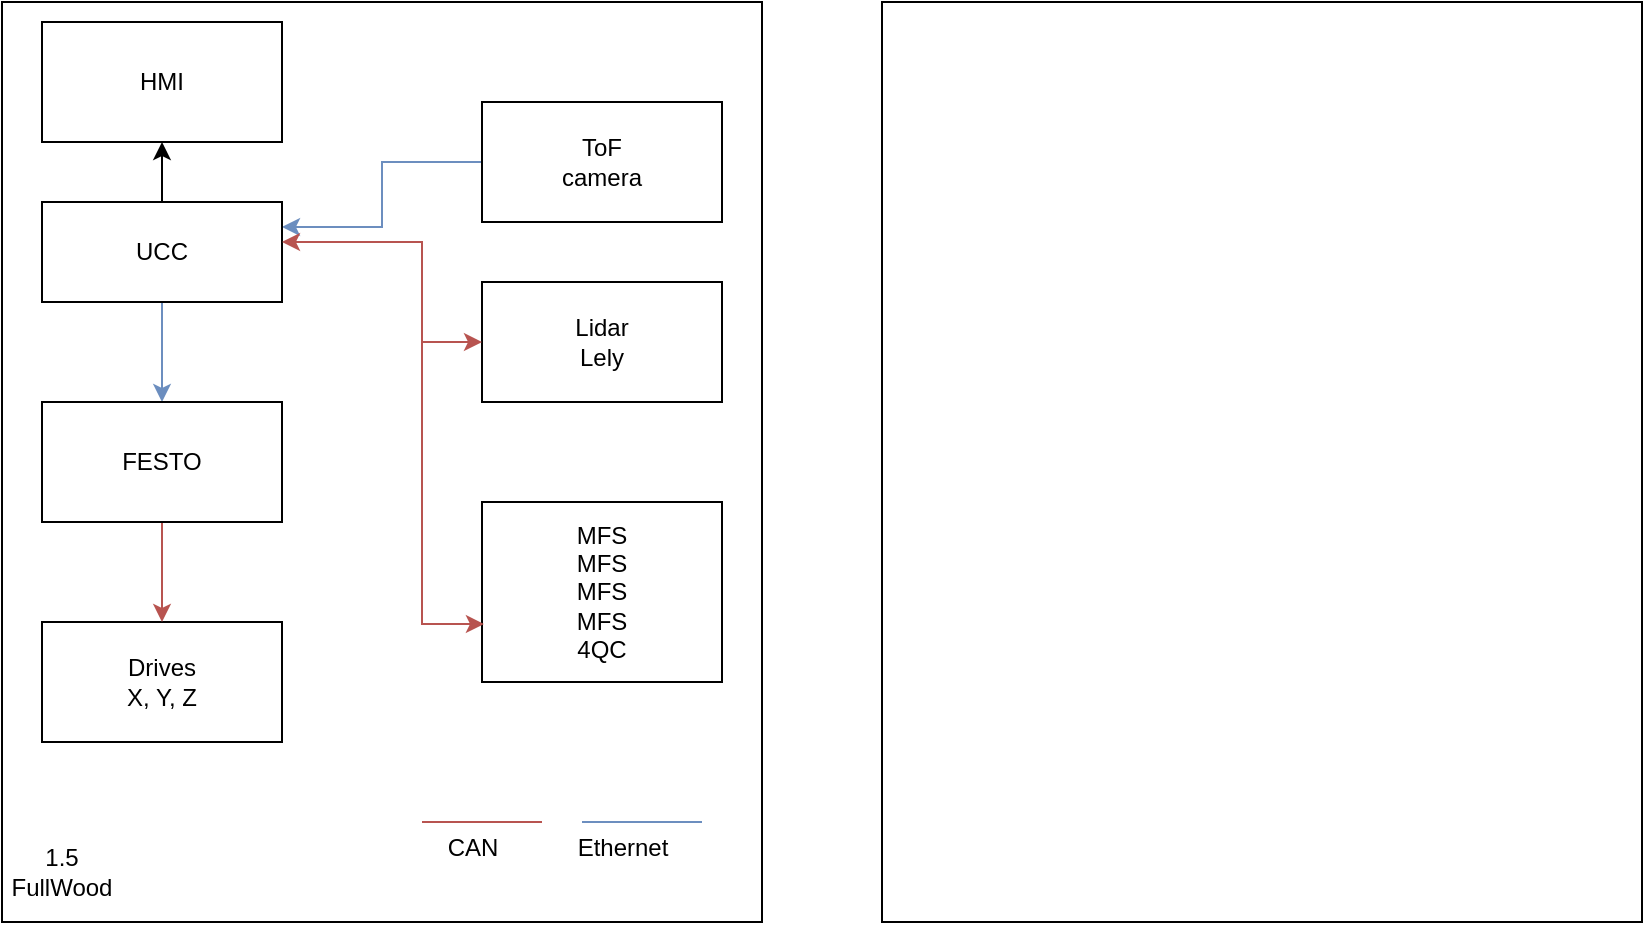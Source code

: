 <mxfile version="24.8.6">
  <diagram name="Page-1" id="rQBGWArWhz-w2QQc-Grt">
    <mxGraphModel dx="1122" dy="732" grid="1" gridSize="10" guides="1" tooltips="1" connect="1" arrows="1" fold="1" page="1" pageScale="1" pageWidth="827" pageHeight="1169" math="0" shadow="0">
      <root>
        <mxCell id="0" />
        <mxCell id="1" parent="0" />
        <mxCell id="cXtdcIw0JKKQN8xH4usp-18" value="" style="rounded=0;whiteSpace=wrap;html=1;" vertex="1" parent="1">
          <mxGeometry width="380" height="460" as="geometry" />
        </mxCell>
        <mxCell id="cXtdcIw0JKKQN8xH4usp-6" style="edgeStyle=orthogonalEdgeStyle;rounded=0;orthogonalLoop=1;jettySize=auto;html=1;entryX=1;entryY=0.25;entryDx=0;entryDy=0;fillColor=#dae8fc;strokeColor=#6c8ebf;" edge="1" parent="1" source="cXtdcIw0JKKQN8xH4usp-1" target="cXtdcIw0JKKQN8xH4usp-3">
          <mxGeometry relative="1" as="geometry" />
        </mxCell>
        <mxCell id="cXtdcIw0JKKQN8xH4usp-1" value="ToF&lt;div&gt;camera&lt;/div&gt;" style="rounded=0;whiteSpace=wrap;html=1;" vertex="1" parent="1">
          <mxGeometry x="240" y="50" width="120" height="60" as="geometry" />
        </mxCell>
        <mxCell id="cXtdcIw0JKKQN8xH4usp-2" value="Lidar&lt;div&gt;Lely&lt;/div&gt;" style="rounded=0;whiteSpace=wrap;html=1;" vertex="1" parent="1">
          <mxGeometry x="240" y="140" width="120" height="60" as="geometry" />
        </mxCell>
        <mxCell id="cXtdcIw0JKKQN8xH4usp-10" style="edgeStyle=orthogonalEdgeStyle;rounded=0;orthogonalLoop=1;jettySize=auto;html=1;entryX=0.5;entryY=0;entryDx=0;entryDy=0;fillColor=#dae8fc;strokeColor=#6c8ebf;" edge="1" parent="1" source="cXtdcIw0JKKQN8xH4usp-3" target="cXtdcIw0JKKQN8xH4usp-9">
          <mxGeometry relative="1" as="geometry" />
        </mxCell>
        <mxCell id="cXtdcIw0JKKQN8xH4usp-22" value="" style="edgeStyle=orthogonalEdgeStyle;rounded=0;orthogonalLoop=1;jettySize=auto;html=1;" edge="1" parent="1" source="cXtdcIw0JKKQN8xH4usp-3" target="cXtdcIw0JKKQN8xH4usp-21">
          <mxGeometry relative="1" as="geometry" />
        </mxCell>
        <mxCell id="cXtdcIw0JKKQN8xH4usp-3" value="UCC" style="rounded=0;whiteSpace=wrap;html=1;" vertex="1" parent="1">
          <mxGeometry x="20" y="100" width="120" height="50" as="geometry" />
        </mxCell>
        <mxCell id="cXtdcIw0JKKQN8xH4usp-4" value="MFS&lt;div&gt;MFS&lt;/div&gt;&lt;div&gt;MFS&lt;/div&gt;&lt;div&gt;MFS&lt;/div&gt;&lt;div&gt;4QC&lt;/div&gt;" style="rounded=0;whiteSpace=wrap;html=1;" vertex="1" parent="1">
          <mxGeometry x="240" y="250" width="120" height="90" as="geometry" />
        </mxCell>
        <mxCell id="cXtdcIw0JKKQN8xH4usp-5" style="edgeStyle=orthogonalEdgeStyle;rounded=0;orthogonalLoop=1;jettySize=auto;html=1;entryX=0.008;entryY=0.678;entryDx=0;entryDy=0;entryPerimeter=0;fillColor=#f8cecc;strokeColor=#b85450;startArrow=classic;startFill=1;" edge="1" parent="1" source="cXtdcIw0JKKQN8xH4usp-3" target="cXtdcIw0JKKQN8xH4usp-4">
          <mxGeometry relative="1" as="geometry">
            <Array as="points">
              <mxPoint x="210" y="120" />
              <mxPoint x="210" y="311" />
            </Array>
          </mxGeometry>
        </mxCell>
        <mxCell id="cXtdcIw0JKKQN8xH4usp-8" value="Drives&lt;div&gt;X, Y, Z&lt;/div&gt;" style="rounded=0;whiteSpace=wrap;html=1;" vertex="1" parent="1">
          <mxGeometry x="20" y="310" width="120" height="60" as="geometry" />
        </mxCell>
        <mxCell id="cXtdcIw0JKKQN8xH4usp-11" style="edgeStyle=orthogonalEdgeStyle;rounded=0;orthogonalLoop=1;jettySize=auto;html=1;entryX=0.5;entryY=0;entryDx=0;entryDy=0;fillColor=#f8cecc;strokeColor=#b85450;" edge="1" parent="1" source="cXtdcIw0JKKQN8xH4usp-9" target="cXtdcIw0JKKQN8xH4usp-8">
          <mxGeometry relative="1" as="geometry" />
        </mxCell>
        <mxCell id="cXtdcIw0JKKQN8xH4usp-9" value="FESTO" style="rounded=0;whiteSpace=wrap;html=1;" vertex="1" parent="1">
          <mxGeometry x="20" y="200" width="120" height="60" as="geometry" />
        </mxCell>
        <mxCell id="cXtdcIw0JKKQN8xH4usp-12" value="" style="endArrow=none;html=1;rounded=0;fillColor=#f8cecc;strokeColor=#b85450;" edge="1" parent="1">
          <mxGeometry width="50" height="50" relative="1" as="geometry">
            <mxPoint x="210" y="410" as="sourcePoint" />
            <mxPoint x="270" y="410" as="targetPoint" />
          </mxGeometry>
        </mxCell>
        <mxCell id="cXtdcIw0JKKQN8xH4usp-13" value="CAN" style="text;html=1;align=center;verticalAlign=middle;resizable=0;points=[];autosize=1;strokeColor=none;fillColor=none;" vertex="1" parent="1">
          <mxGeometry x="210" y="408" width="50" height="30" as="geometry" />
        </mxCell>
        <mxCell id="cXtdcIw0JKKQN8xH4usp-15" value="" style="endArrow=none;html=1;rounded=0;fillColor=#dae8fc;strokeColor=#6c8ebf;" edge="1" parent="1">
          <mxGeometry width="50" height="50" relative="1" as="geometry">
            <mxPoint x="290" y="410" as="sourcePoint" />
            <mxPoint x="350" y="410" as="targetPoint" />
          </mxGeometry>
        </mxCell>
        <mxCell id="cXtdcIw0JKKQN8xH4usp-16" value="Ethernet" style="text;html=1;align=center;verticalAlign=middle;resizable=0;points=[];autosize=1;strokeColor=none;fillColor=none;" vertex="1" parent="1">
          <mxGeometry x="275" y="408" width="70" height="30" as="geometry" />
        </mxCell>
        <mxCell id="cXtdcIw0JKKQN8xH4usp-19" value="1.5 FullWood" style="text;html=1;align=center;verticalAlign=middle;whiteSpace=wrap;rounded=0;" vertex="1" parent="1">
          <mxGeometry y="420" width="60" height="30" as="geometry" />
        </mxCell>
        <mxCell id="cXtdcIw0JKKQN8xH4usp-20" value="" style="rounded=0;whiteSpace=wrap;html=1;" vertex="1" parent="1">
          <mxGeometry x="440" width="380" height="460" as="geometry" />
        </mxCell>
        <mxCell id="cXtdcIw0JKKQN8xH4usp-21" value="HMI" style="rounded=0;whiteSpace=wrap;html=1;" vertex="1" parent="1">
          <mxGeometry x="20" y="10" width="120" height="60" as="geometry" />
        </mxCell>
        <mxCell id="cXtdcIw0JKKQN8xH4usp-24" value="" style="endArrow=classic;html=1;rounded=0;entryX=0;entryY=0.5;entryDx=0;entryDy=0;fillColor=#f8cecc;strokeColor=#b85450;" edge="1" parent="1" target="cXtdcIw0JKKQN8xH4usp-2">
          <mxGeometry width="50" height="50" relative="1" as="geometry">
            <mxPoint x="210" y="170" as="sourcePoint" />
            <mxPoint x="410" y="340" as="targetPoint" />
          </mxGeometry>
        </mxCell>
      </root>
    </mxGraphModel>
  </diagram>
</mxfile>
